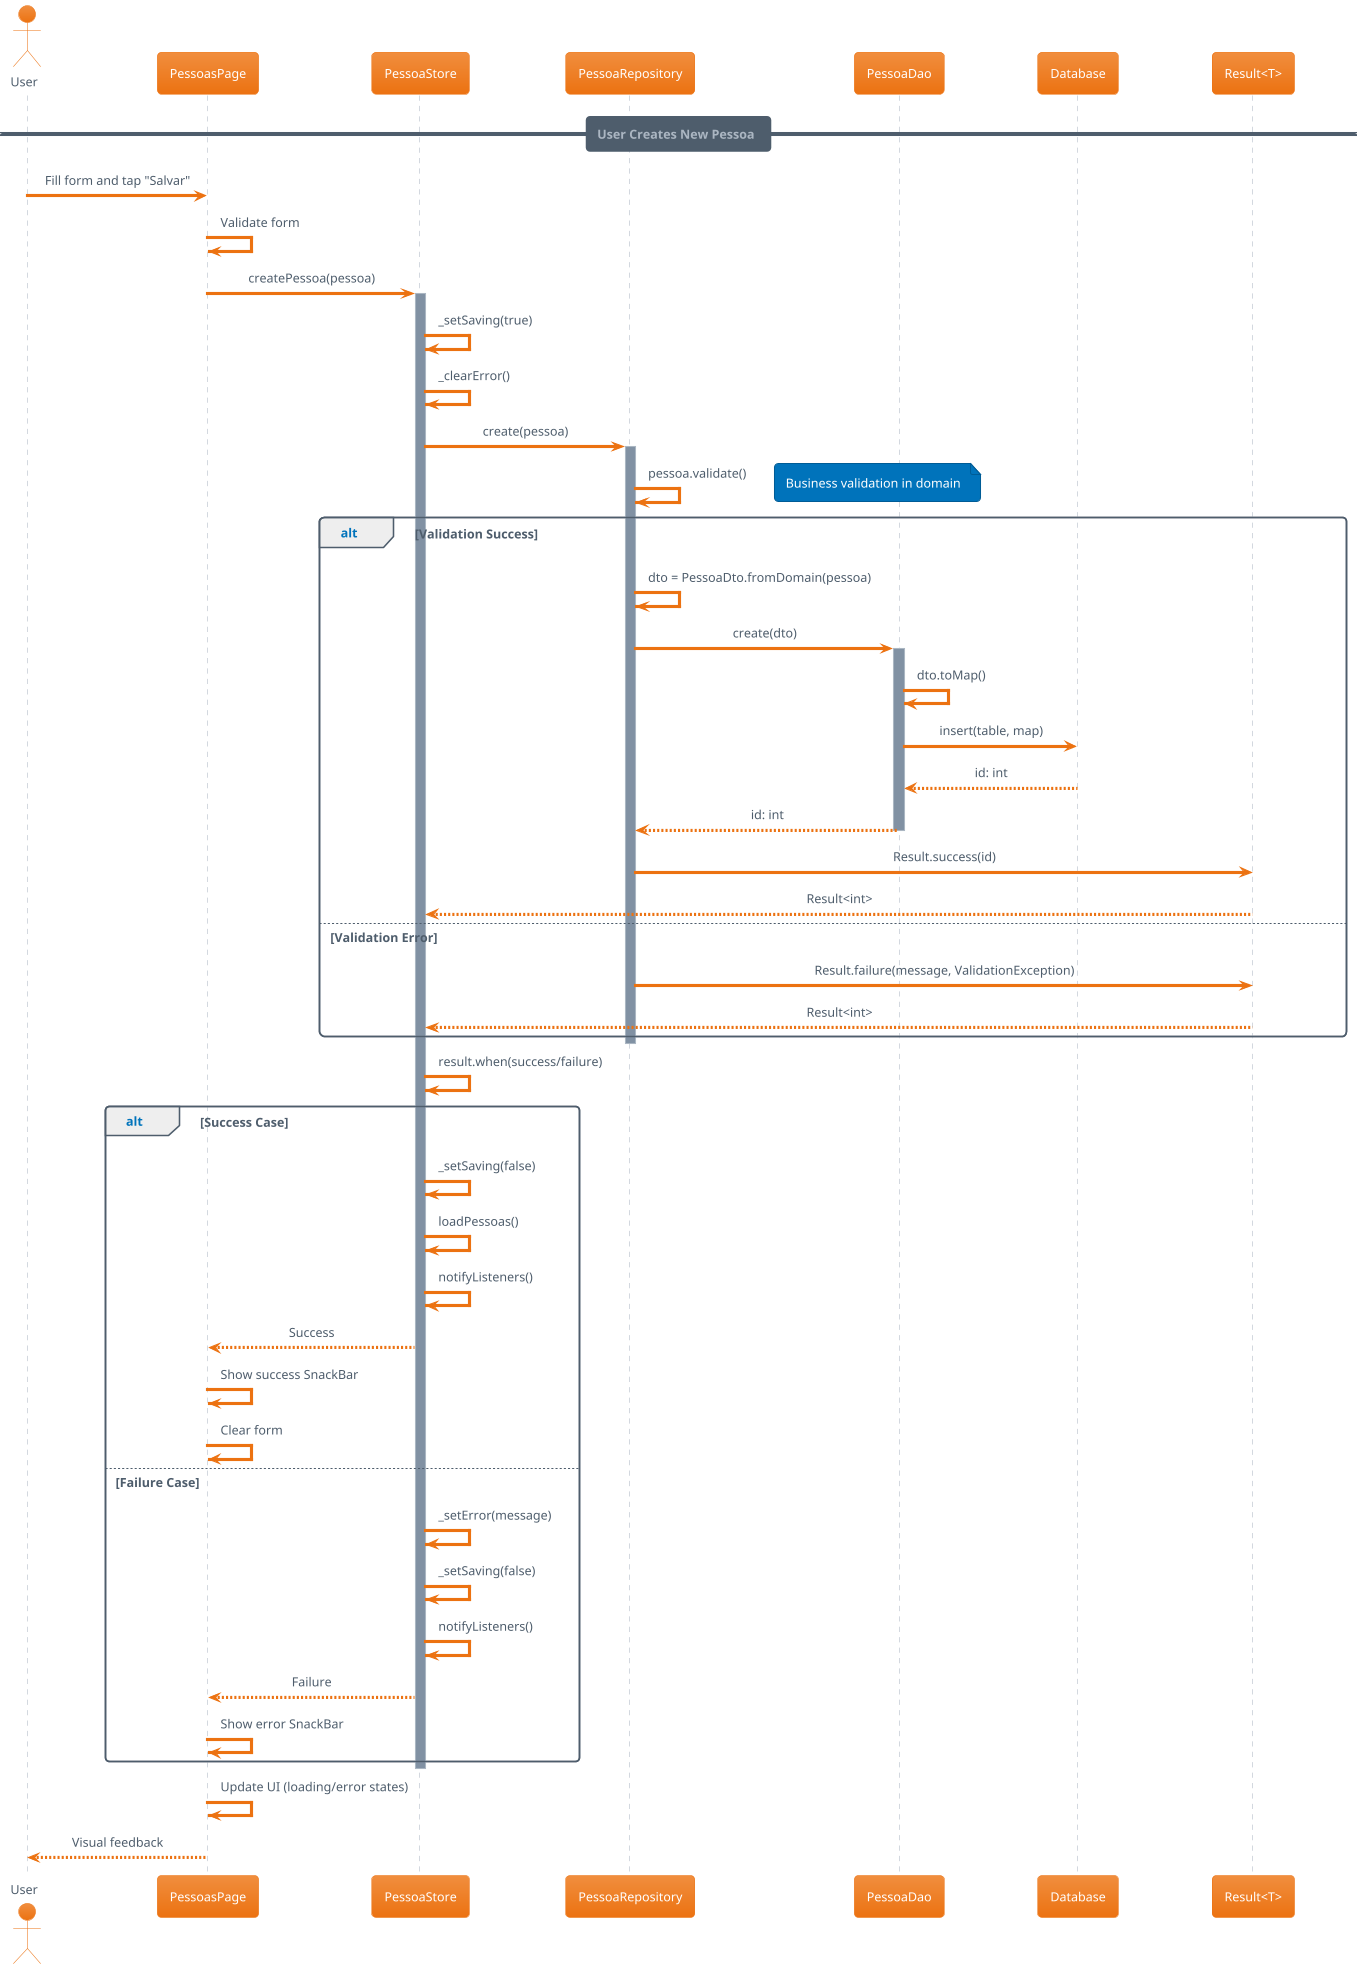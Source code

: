 @startuml Clean Architecture - Sequence Diagram (Create Pessoa)

!theme aws-orange
skinparam sequenceMessageAlign center

actor User
participant "PessoasPage" as UI
participant "PessoaStore" as Store
participant "PessoaRepository" as Repo
participant "PessoaDao" as DAO
participant "Database" as DB
participant "Result<T>" as Result

== User Creates New Pessoa ==

User -> UI: Fill form and tap "Salvar"
UI -> UI: Validate form
UI -> Store: createPessoa(pessoa)

activate Store
Store -> Store: _setSaving(true)
Store -> Store: _clearError()

Store -> Repo: create(pessoa)
activate Repo

Repo -> Repo: pessoa.validate()
note right: Business validation in domain

alt Validation Success
    Repo -> Repo: dto = PessoaDto.fromDomain(pessoa)
    Repo -> DAO: create(dto)
    
    activate DAO
    DAO -> DAO: dto.toMap()
    DAO -> DB: insert(table, map)
    DB --> DAO: id: int
    DAO --> Repo: id: int
    deactivate DAO
    
    Repo -> Result: Result.success(id)
    Result --> Store: Result<int>
    
else Validation Error
    Repo -> Result: Result.failure(message, ValidationException)
    Result --> Store: Result<int>
end

deactivate Repo

Store -> Store: result.when(success/failure)

alt Success Case
    Store -> Store: _setSaving(false)
    Store -> Store: loadPessoas()
    Store -> Store: notifyListeners()
    Store --> UI: Success
    UI -> UI: Show success SnackBar
    UI -> UI: Clear form
    
else Failure Case  
    Store -> Store: _setError(message)
    Store -> Store: _setSaving(false)
    Store -> Store: notifyListeners()
    Store --> UI: Failure
    UI -> UI: Show error SnackBar
end

deactivate Store

UI -> UI: Update UI (loading/error states)
UI --> User: Visual feedback

@enduml
